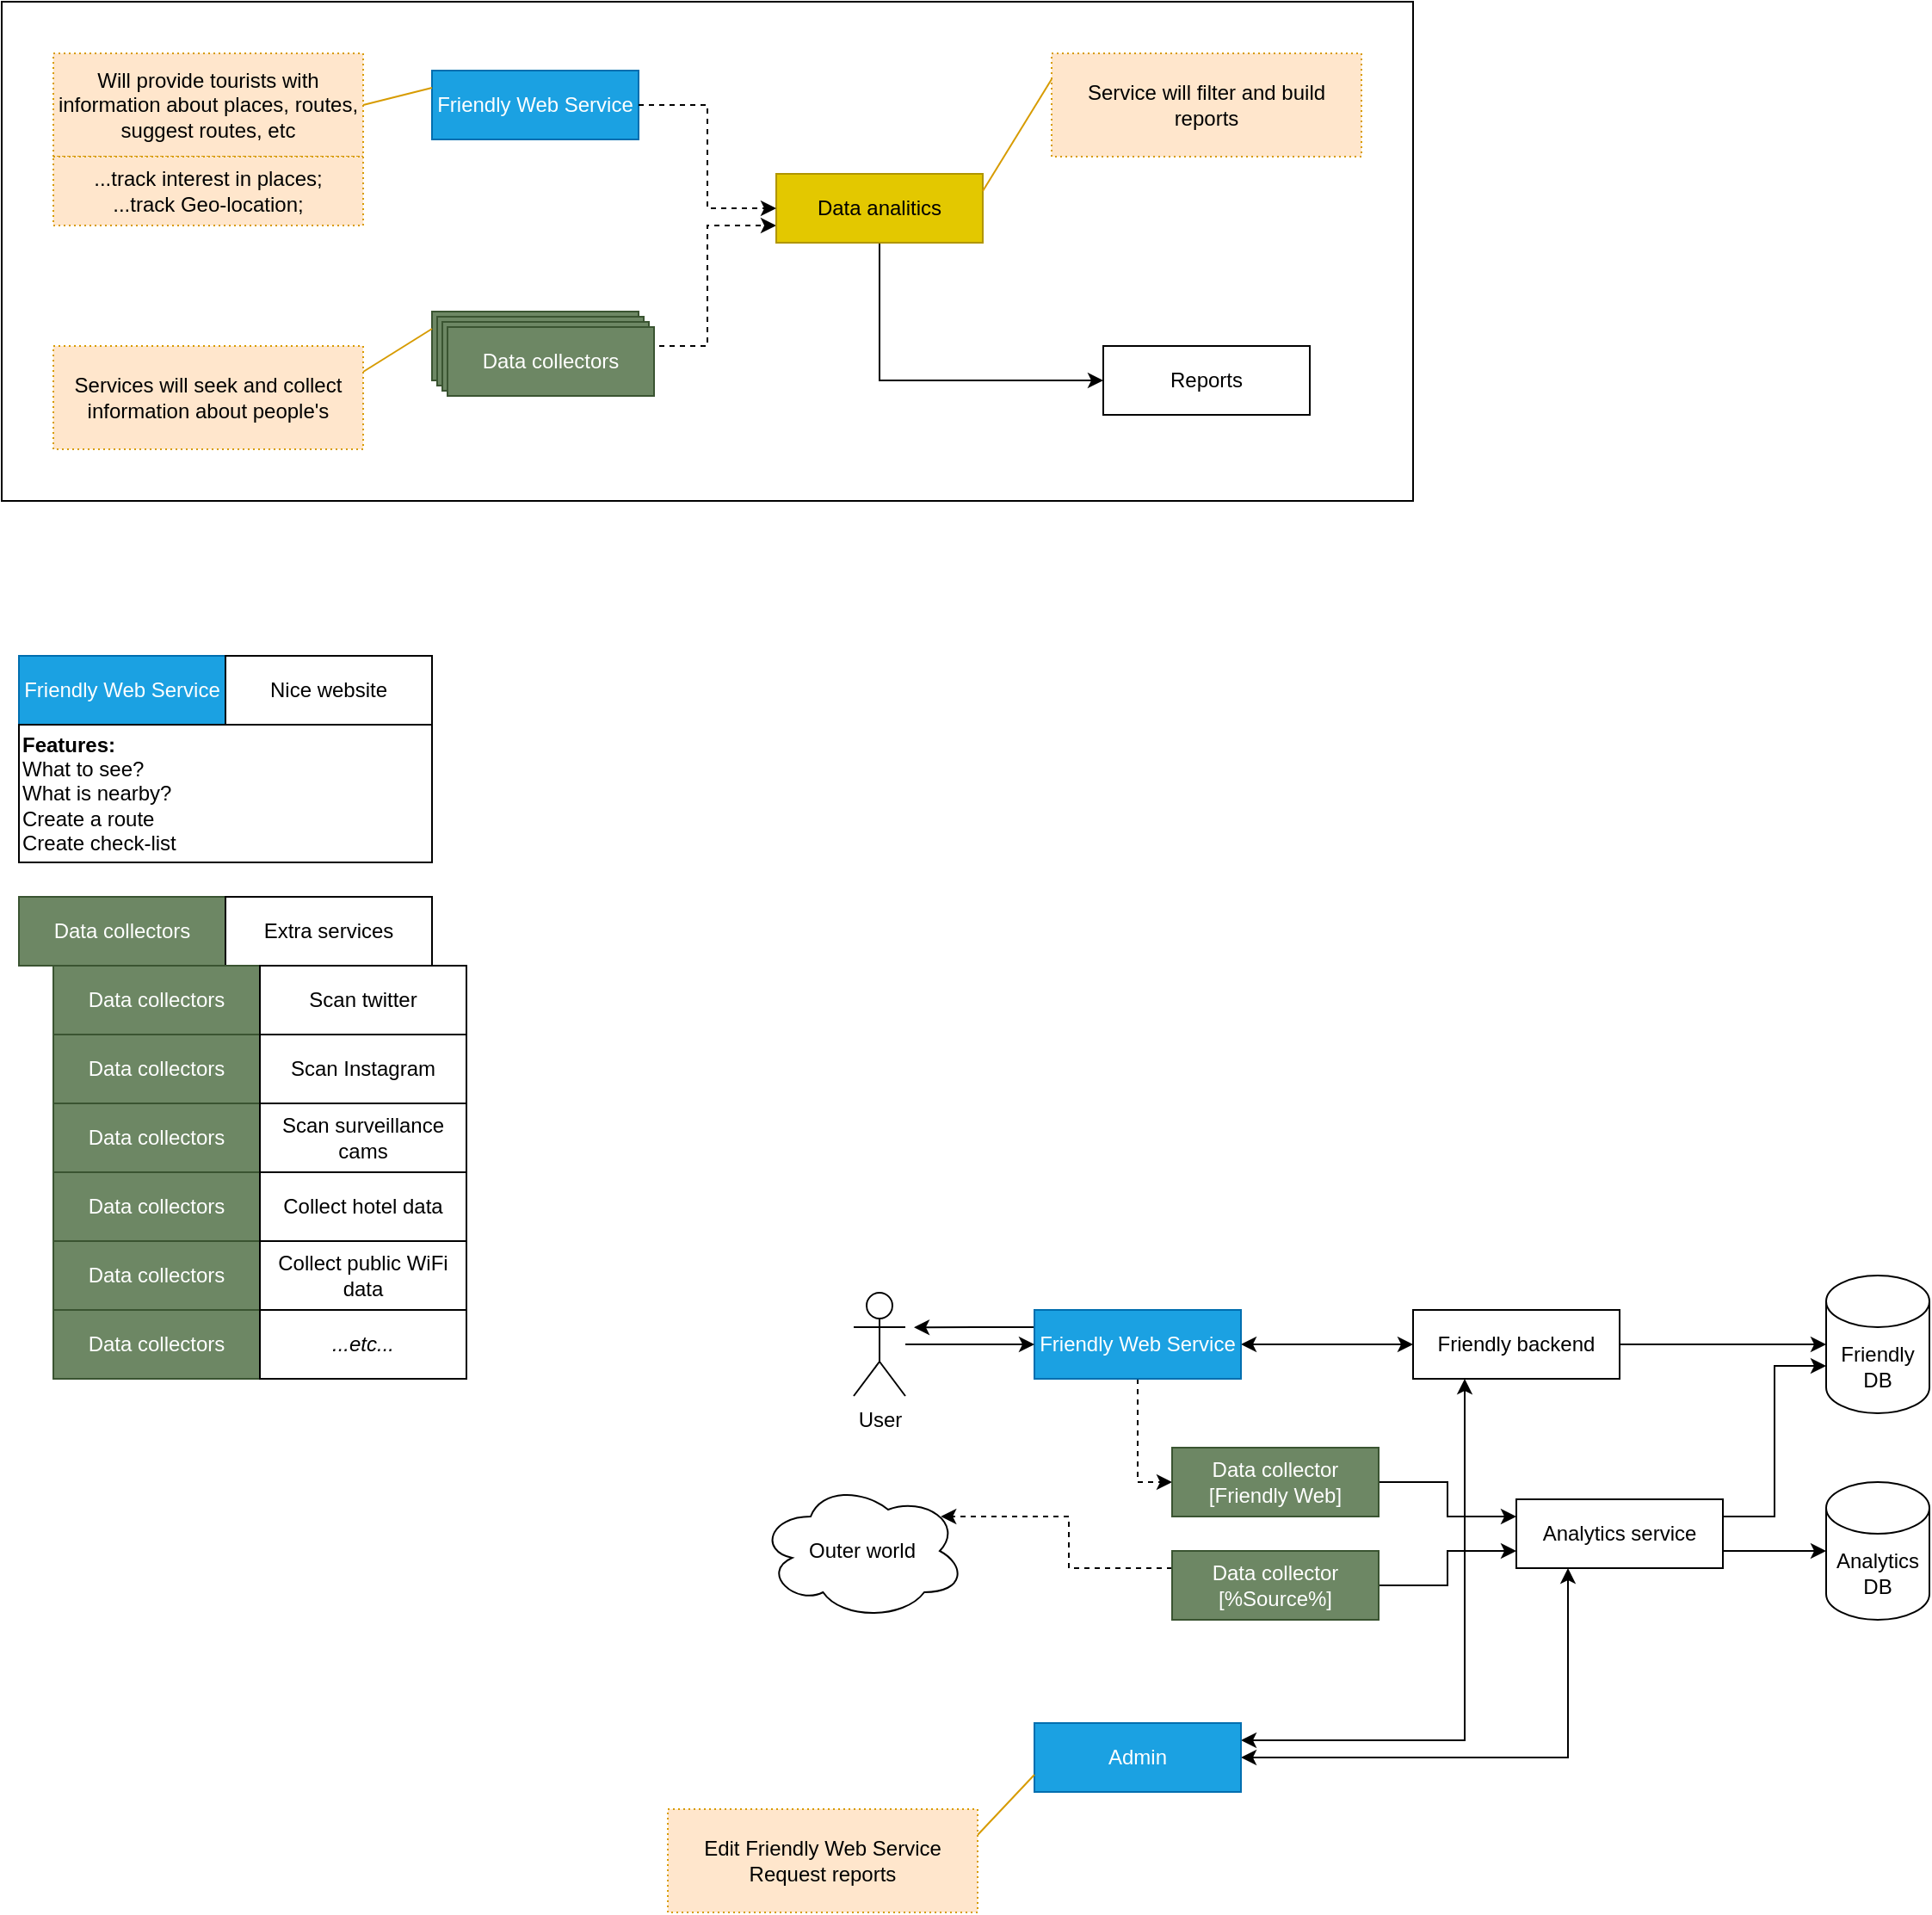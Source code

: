 <mxfile version="21.2.1" type="device">
  <diagram name="Page-1" id="byq_reNjxhK5hD44MmeP">
    <mxGraphModel dx="1702" dy="1611" grid="1" gridSize="10" guides="1" tooltips="1" connect="1" arrows="1" fold="1" page="1" pageScale="1" pageWidth="827" pageHeight="1169" math="0" shadow="0">
      <root>
        <mxCell id="0" />
        <mxCell id="1" parent="0" />
        <mxCell id="Gf0gcHJ9fhxju2sZu1Ag-28" value="" style="rounded=0;whiteSpace=wrap;html=1;fillColor=none;container=0;" vertex="1" parent="1">
          <mxGeometry x="-800" y="-1160" width="820" height="290" as="geometry" />
        </mxCell>
        <mxCell id="Gf0gcHJ9fhxju2sZu1Ag-3" value="Data collectors" style="rounded=0;whiteSpace=wrap;html=1;fillColor=#6d8764;strokeColor=#3A5431;fontColor=#ffffff;container=0;" vertex="1" parent="1">
          <mxGeometry x="-550" y="-980" width="120" height="40" as="geometry" />
        </mxCell>
        <mxCell id="Gf0gcHJ9fhxju2sZu1Ag-1" value="Friendly Web Service " style="rounded=0;whiteSpace=wrap;html=1;fillColor=#1ba1e2;strokeColor=#006EAF;fontColor=#ffffff;container=0;" vertex="1" parent="1">
          <mxGeometry x="-550" y="-1120" width="120" height="40" as="geometry" />
        </mxCell>
        <mxCell id="Gf0gcHJ9fhxju2sZu1Ag-4" value="Data collectors" style="rounded=0;whiteSpace=wrap;html=1;fillColor=#6d8764;strokeColor=#3A5431;fontColor=#ffffff;container=0;" vertex="1" parent="1">
          <mxGeometry x="-547" y="-977" width="120" height="40" as="geometry" />
        </mxCell>
        <mxCell id="Gf0gcHJ9fhxju2sZu1Ag-5" value="Data collectors" style="rounded=0;whiteSpace=wrap;html=1;fillColor=#6d8764;strokeColor=#3A5431;fontColor=#ffffff;container=0;" vertex="1" parent="1">
          <mxGeometry x="-544" y="-974" width="120" height="40" as="geometry" />
        </mxCell>
        <mxCell id="Gf0gcHJ9fhxju2sZu1Ag-10" style="edgeStyle=orthogonalEdgeStyle;rounded=0;orthogonalLoop=1;jettySize=auto;html=1;entryX=0;entryY=0.75;entryDx=0;entryDy=0;dashed=1;" edge="1" parent="1" source="Gf0gcHJ9fhxju2sZu1Ag-3" target="Gf0gcHJ9fhxju2sZu1Ag-7">
          <mxGeometry relative="1" as="geometry" />
        </mxCell>
        <mxCell id="Gf0gcHJ9fhxju2sZu1Ag-6" value="Data collectors" style="rounded=0;whiteSpace=wrap;html=1;fillColor=#6d8764;strokeColor=#3A5431;fontColor=#ffffff;container=0;" vertex="1" parent="1">
          <mxGeometry x="-541" y="-971" width="120" height="40" as="geometry" />
        </mxCell>
        <mxCell id="Gf0gcHJ9fhxju2sZu1Ag-93" style="edgeStyle=orthogonalEdgeStyle;rounded=0;orthogonalLoop=1;jettySize=auto;html=1;exitX=0.5;exitY=1;exitDx=0;exitDy=0;entryX=0;entryY=0.5;entryDx=0;entryDy=0;" edge="1" parent="1" source="Gf0gcHJ9fhxju2sZu1Ag-7" target="Gf0gcHJ9fhxju2sZu1Ag-92">
          <mxGeometry relative="1" as="geometry" />
        </mxCell>
        <mxCell id="Gf0gcHJ9fhxju2sZu1Ag-7" value="Data analitics" style="rounded=0;whiteSpace=wrap;html=1;fillColor=#e3c800;strokeColor=#B09500;fontColor=#000000;container=0;" vertex="1" parent="1">
          <mxGeometry x="-350" y="-1060" width="120" height="40" as="geometry" />
        </mxCell>
        <mxCell id="Gf0gcHJ9fhxju2sZu1Ag-8" style="edgeStyle=orthogonalEdgeStyle;rounded=0;orthogonalLoop=1;jettySize=auto;html=1;exitX=1;exitY=0.5;exitDx=0;exitDy=0;entryX=0;entryY=0.5;entryDx=0;entryDy=0;dashed=1;" edge="1" parent="1" source="Gf0gcHJ9fhxju2sZu1Ag-1" target="Gf0gcHJ9fhxju2sZu1Ag-7">
          <mxGeometry relative="1" as="geometry" />
        </mxCell>
        <mxCell id="Gf0gcHJ9fhxju2sZu1Ag-22" style="rounded=0;orthogonalLoop=1;jettySize=auto;html=1;exitX=1;exitY=0.5;exitDx=0;exitDy=0;entryX=0;entryY=0.25;entryDx=0;entryDy=0;strokeColor=#D79B00;endArrow=none;endFill=0;" edge="1" parent="1" source="Gf0gcHJ9fhxju2sZu1Ag-20" target="Gf0gcHJ9fhxju2sZu1Ag-1">
          <mxGeometry relative="1" as="geometry" />
        </mxCell>
        <mxCell id="Gf0gcHJ9fhxju2sZu1Ag-20" value="Will provide tourists with information about places, routes, suggest routes, etc" style="rounded=0;whiteSpace=wrap;html=1;dashed=1;dashPattern=1 2;fillColor=#ffe6cc;strokeColor=#d79b00;container=0;" vertex="1" parent="1">
          <mxGeometry x="-770" y="-1130" width="180" height="60" as="geometry" />
        </mxCell>
        <mxCell id="Gf0gcHJ9fhxju2sZu1Ag-21" value="&lt;div&gt;...track interest in places;&lt;/div&gt;&lt;div&gt;...track Geo-location;&lt;br&gt; &lt;/div&gt;" style="rounded=0;whiteSpace=wrap;html=1;dashed=1;dashPattern=1 2;fillColor=#ffe6cc;strokeColor=#d79b00;container=0;" vertex="1" parent="1">
          <mxGeometry x="-770" y="-1070" width="180" height="40" as="geometry" />
        </mxCell>
        <mxCell id="Gf0gcHJ9fhxju2sZu1Ag-24" style="rounded=0;orthogonalLoop=1;jettySize=auto;html=1;exitX=1;exitY=0.25;exitDx=0;exitDy=0;entryX=0;entryY=0.25;entryDx=0;entryDy=0;endArrow=none;endFill=0;strokeColor=#D79B00;" edge="1" parent="1" source="Gf0gcHJ9fhxju2sZu1Ag-23" target="Gf0gcHJ9fhxju2sZu1Ag-3">
          <mxGeometry relative="1" as="geometry" />
        </mxCell>
        <mxCell id="Gf0gcHJ9fhxju2sZu1Ag-23" value="Services will seek and collect information about people&#39;s" style="rounded=0;whiteSpace=wrap;html=1;dashed=1;dashPattern=1 2;fillColor=#ffe6cc;strokeColor=#d79b00;container=0;" vertex="1" parent="1">
          <mxGeometry x="-770" y="-960" width="180" height="60" as="geometry" />
        </mxCell>
        <mxCell id="Gf0gcHJ9fhxju2sZu1Ag-25" value="Service will filter and build reports" style="rounded=0;whiteSpace=wrap;html=1;dashed=1;dashPattern=1 2;fillColor=#ffe6cc;strokeColor=#d79b00;container=0;" vertex="1" parent="1">
          <mxGeometry x="-190" y="-1130" width="180" height="60" as="geometry" />
        </mxCell>
        <mxCell id="Gf0gcHJ9fhxju2sZu1Ag-27" style="rounded=0;orthogonalLoop=1;jettySize=auto;html=1;exitX=1;exitY=0.25;exitDx=0;exitDy=0;entryX=0;entryY=0.25;entryDx=0;entryDy=0;endArrow=none;endFill=0;strokeColor=#D79B00;" edge="1" parent="1" source="Gf0gcHJ9fhxju2sZu1Ag-7" target="Gf0gcHJ9fhxju2sZu1Ag-25">
          <mxGeometry relative="1" as="geometry" />
        </mxCell>
        <mxCell id="Gf0gcHJ9fhxju2sZu1Ag-30" value="Friendly Web Service " style="rounded=0;whiteSpace=wrap;html=1;fillColor=#1ba1e2;strokeColor=#006EAF;fontColor=#ffffff;container=0;" vertex="1" parent="1">
          <mxGeometry x="-790" y="-780" width="120" height="40" as="geometry" />
        </mxCell>
        <mxCell id="Gf0gcHJ9fhxju2sZu1Ag-31" value="Nice website" style="rounded=0;whiteSpace=wrap;html=1;" vertex="1" parent="1">
          <mxGeometry x="-670" y="-780" width="120" height="40" as="geometry" />
        </mxCell>
        <mxCell id="Gf0gcHJ9fhxju2sZu1Ag-32" value="&lt;div align=&quot;left&quot;&gt;&lt;b&gt;Features:&lt;/b&gt;&lt;/div&gt;&lt;div align=&quot;left&quot;&gt;What to see?&lt;/div&gt;&lt;div align=&quot;left&quot;&gt;What is nearby?&lt;/div&gt;&lt;div align=&quot;left&quot;&gt;Create a route&lt;br&gt;&lt;/div&gt;&lt;div align=&quot;left&quot;&gt;Create check-list &lt;br&gt;&lt;/div&gt;" style="rounded=0;whiteSpace=wrap;html=1;align=left;" vertex="1" parent="1">
          <mxGeometry x="-790" y="-740" width="240" height="80" as="geometry" />
        </mxCell>
        <mxCell id="Gf0gcHJ9fhxju2sZu1Ag-33" value="Data collectors" style="rounded=0;whiteSpace=wrap;html=1;fillColor=#6d8764;strokeColor=#3A5431;fontColor=#ffffff;container=0;" vertex="1" parent="1">
          <mxGeometry x="-790" y="-640" width="120" height="40" as="geometry" />
        </mxCell>
        <mxCell id="Gf0gcHJ9fhxju2sZu1Ag-34" value="Extra services" style="rounded=0;whiteSpace=wrap;html=1;" vertex="1" parent="1">
          <mxGeometry x="-670" y="-640" width="120" height="40" as="geometry" />
        </mxCell>
        <mxCell id="Gf0gcHJ9fhxju2sZu1Ag-36" value="Data collectors" style="rounded=0;whiteSpace=wrap;html=1;fillColor=#6d8764;strokeColor=#3A5431;fontColor=#ffffff;container=0;" vertex="1" parent="1">
          <mxGeometry x="-770" y="-600" width="120" height="40" as="geometry" />
        </mxCell>
        <mxCell id="Gf0gcHJ9fhxju2sZu1Ag-37" value="Scan twitter" style="rounded=0;whiteSpace=wrap;html=1;" vertex="1" parent="1">
          <mxGeometry x="-650" y="-600" width="120" height="40" as="geometry" />
        </mxCell>
        <mxCell id="Gf0gcHJ9fhxju2sZu1Ag-41" value="Data collectors" style="rounded=0;whiteSpace=wrap;html=1;fillColor=#6d8764;strokeColor=#3A5431;fontColor=#ffffff;container=0;" vertex="1" parent="1">
          <mxGeometry x="-770" y="-560" width="120" height="40" as="geometry" />
        </mxCell>
        <mxCell id="Gf0gcHJ9fhxju2sZu1Ag-42" value="Scan Instagram" style="rounded=0;whiteSpace=wrap;html=1;" vertex="1" parent="1">
          <mxGeometry x="-650" y="-560" width="120" height="40" as="geometry" />
        </mxCell>
        <mxCell id="Gf0gcHJ9fhxju2sZu1Ag-43" value="Data collectors" style="rounded=0;whiteSpace=wrap;html=1;fillColor=#6d8764;strokeColor=#3A5431;fontColor=#ffffff;container=0;" vertex="1" parent="1">
          <mxGeometry x="-770" y="-520" width="120" height="40" as="geometry" />
        </mxCell>
        <mxCell id="Gf0gcHJ9fhxju2sZu1Ag-44" value="Scan surveillance cams" style="rounded=0;whiteSpace=wrap;html=1;" vertex="1" parent="1">
          <mxGeometry x="-650" y="-520" width="120" height="40" as="geometry" />
        </mxCell>
        <mxCell id="Gf0gcHJ9fhxju2sZu1Ag-45" value="Data collectors" style="rounded=0;whiteSpace=wrap;html=1;fillColor=#6d8764;strokeColor=#3A5431;fontColor=#ffffff;container=0;" vertex="1" parent="1">
          <mxGeometry x="-770" y="-480" width="120" height="40" as="geometry" />
        </mxCell>
        <mxCell id="Gf0gcHJ9fhxju2sZu1Ag-46" value="Collect hotel data" style="rounded=0;whiteSpace=wrap;html=1;" vertex="1" parent="1">
          <mxGeometry x="-650" y="-480" width="120" height="40" as="geometry" />
        </mxCell>
        <mxCell id="Gf0gcHJ9fhxju2sZu1Ag-47" value="Data collectors" style="rounded=0;whiteSpace=wrap;html=1;fillColor=#6d8764;strokeColor=#3A5431;fontColor=#ffffff;container=0;" vertex="1" parent="1">
          <mxGeometry x="-770" y="-440" width="120" height="40" as="geometry" />
        </mxCell>
        <mxCell id="Gf0gcHJ9fhxju2sZu1Ag-48" value="Collect public WiFi data" style="rounded=0;whiteSpace=wrap;html=1;" vertex="1" parent="1">
          <mxGeometry x="-650" y="-440" width="120" height="40" as="geometry" />
        </mxCell>
        <mxCell id="Gf0gcHJ9fhxju2sZu1Ag-54" value="Data collectors" style="rounded=0;whiteSpace=wrap;html=1;fillColor=#6d8764;strokeColor=#3A5431;fontColor=#ffffff;container=0;" vertex="1" parent="1">
          <mxGeometry x="-770" y="-400" width="120" height="40" as="geometry" />
        </mxCell>
        <mxCell id="Gf0gcHJ9fhxju2sZu1Ag-55" value="&lt;i&gt;...etc...&lt;/i&gt;" style="rounded=0;whiteSpace=wrap;html=1;" vertex="1" parent="1">
          <mxGeometry x="-650" y="-400" width="120" height="40" as="geometry" />
        </mxCell>
        <mxCell id="Gf0gcHJ9fhxju2sZu1Ag-58" style="edgeStyle=orthogonalEdgeStyle;rounded=0;orthogonalLoop=1;jettySize=auto;html=1;exitX=0.5;exitY=1;exitDx=0;exitDy=0;entryX=0;entryY=0.5;entryDx=0;entryDy=0;dashed=1;" edge="1" parent="1" source="Gf0gcHJ9fhxju2sZu1Ag-56" target="Gf0gcHJ9fhxju2sZu1Ag-57">
          <mxGeometry relative="1" as="geometry" />
        </mxCell>
        <mxCell id="Gf0gcHJ9fhxju2sZu1Ag-74" style="edgeStyle=orthogonalEdgeStyle;rounded=0;orthogonalLoop=1;jettySize=auto;html=1;exitX=0;exitY=0.25;exitDx=0;exitDy=0;" edge="1" parent="1" source="Gf0gcHJ9fhxju2sZu1Ag-56">
          <mxGeometry relative="1" as="geometry">
            <mxPoint x="-270" y="-389.889" as="targetPoint" />
          </mxGeometry>
        </mxCell>
        <mxCell id="Gf0gcHJ9fhxju2sZu1Ag-79" style="edgeStyle=orthogonalEdgeStyle;rounded=0;orthogonalLoop=1;jettySize=auto;html=1;exitX=1;exitY=0.5;exitDx=0;exitDy=0;entryX=0;entryY=0.5;entryDx=0;entryDy=0;startArrow=classic;startFill=1;" edge="1" parent="1" source="Gf0gcHJ9fhxju2sZu1Ag-56" target="Gf0gcHJ9fhxju2sZu1Ag-60">
          <mxGeometry relative="1" as="geometry" />
        </mxCell>
        <mxCell id="Gf0gcHJ9fhxju2sZu1Ag-56" value="Friendly Web Service " style="rounded=0;whiteSpace=wrap;html=1;fillColor=#1ba1e2;strokeColor=#006EAF;fontColor=#ffffff;container=0;" vertex="1" parent="1">
          <mxGeometry x="-200" y="-400" width="120" height="40" as="geometry" />
        </mxCell>
        <mxCell id="Gf0gcHJ9fhxju2sZu1Ag-80" style="edgeStyle=orthogonalEdgeStyle;rounded=0;orthogonalLoop=1;jettySize=auto;html=1;exitX=1;exitY=0.5;exitDx=0;exitDy=0;entryX=0;entryY=0.25;entryDx=0;entryDy=0;" edge="1" parent="1" source="Gf0gcHJ9fhxju2sZu1Ag-57" target="Gf0gcHJ9fhxju2sZu1Ag-62">
          <mxGeometry relative="1" as="geometry" />
        </mxCell>
        <mxCell id="Gf0gcHJ9fhxju2sZu1Ag-57" value="&lt;div&gt;Data collector&lt;/div&gt;&lt;div&gt;[Friendly Web]&lt;br&gt;&lt;/div&gt;" style="rounded=0;whiteSpace=wrap;html=1;fillColor=#6d8764;strokeColor=#3A5431;fontColor=#ffffff;container=0;" vertex="1" parent="1">
          <mxGeometry x="-120" y="-320" width="120" height="40" as="geometry" />
        </mxCell>
        <mxCell id="Gf0gcHJ9fhxju2sZu1Ag-84" style="edgeStyle=orthogonalEdgeStyle;rounded=0;orthogonalLoop=1;jettySize=auto;html=1;exitX=1;exitY=0.5;exitDx=0;exitDy=0;entryX=0;entryY=0.5;entryDx=0;entryDy=0;entryPerimeter=0;" edge="1" parent="1" source="Gf0gcHJ9fhxju2sZu1Ag-60" target="Gf0gcHJ9fhxju2sZu1Ag-83">
          <mxGeometry relative="1" as="geometry" />
        </mxCell>
        <mxCell id="Gf0gcHJ9fhxju2sZu1Ag-60" value="Friendly backend" style="rounded=0;whiteSpace=wrap;html=1;" vertex="1" parent="1">
          <mxGeometry x="20" y="-400" width="120" height="40" as="geometry" />
        </mxCell>
        <mxCell id="Gf0gcHJ9fhxju2sZu1Ag-87" style="edgeStyle=orthogonalEdgeStyle;rounded=0;orthogonalLoop=1;jettySize=auto;html=1;exitX=1;exitY=0.75;exitDx=0;exitDy=0;entryX=0;entryY=0.5;entryDx=0;entryDy=0;entryPerimeter=0;" edge="1" parent="1" source="Gf0gcHJ9fhxju2sZu1Ag-62" target="Gf0gcHJ9fhxju2sZu1Ag-85">
          <mxGeometry relative="1" as="geometry" />
        </mxCell>
        <mxCell id="Gf0gcHJ9fhxju2sZu1Ag-88" style="edgeStyle=orthogonalEdgeStyle;rounded=0;orthogonalLoop=1;jettySize=auto;html=1;exitX=1;exitY=0.25;exitDx=0;exitDy=0;entryX=0;entryY=0;entryDx=0;entryDy=52.5;entryPerimeter=0;" edge="1" parent="1" source="Gf0gcHJ9fhxju2sZu1Ag-62" target="Gf0gcHJ9fhxju2sZu1Ag-83">
          <mxGeometry relative="1" as="geometry" />
        </mxCell>
        <mxCell id="Gf0gcHJ9fhxju2sZu1Ag-62" value="Analytics service" style="rounded=0;whiteSpace=wrap;html=1;" vertex="1" parent="1">
          <mxGeometry x="80" y="-290" width="120" height="40" as="geometry" />
        </mxCell>
        <mxCell id="Gf0gcHJ9fhxju2sZu1Ag-70" style="edgeStyle=orthogonalEdgeStyle;rounded=0;orthogonalLoop=1;jettySize=auto;html=1;exitX=0;exitY=0.25;exitDx=0;exitDy=0;entryX=0.88;entryY=0.25;entryDx=0;entryDy=0;entryPerimeter=0;dashed=1;" edge="1" parent="1" source="Gf0gcHJ9fhxju2sZu1Ag-66" target="Gf0gcHJ9fhxju2sZu1Ag-69">
          <mxGeometry relative="1" as="geometry" />
        </mxCell>
        <mxCell id="Gf0gcHJ9fhxju2sZu1Ag-81" style="edgeStyle=orthogonalEdgeStyle;rounded=0;orthogonalLoop=1;jettySize=auto;html=1;entryX=0;entryY=0.75;entryDx=0;entryDy=0;" edge="1" parent="1" source="Gf0gcHJ9fhxju2sZu1Ag-66" target="Gf0gcHJ9fhxju2sZu1Ag-62">
          <mxGeometry relative="1" as="geometry" />
        </mxCell>
        <mxCell id="Gf0gcHJ9fhxju2sZu1Ag-66" value="&lt;div&gt;Data collector&lt;/div&gt;&lt;div&gt;[%Source%]&lt;/div&gt;" style="rounded=0;whiteSpace=wrap;html=1;fillColor=#6d8764;strokeColor=#3A5431;fontColor=#ffffff;container=0;" vertex="1" parent="1">
          <mxGeometry x="-120" y="-260" width="120" height="40" as="geometry" />
        </mxCell>
        <mxCell id="Gf0gcHJ9fhxju2sZu1Ag-69" value="Outer world" style="ellipse;shape=cloud;whiteSpace=wrap;html=1;" vertex="1" parent="1">
          <mxGeometry x="-360" y="-300" width="120" height="80" as="geometry" />
        </mxCell>
        <mxCell id="Gf0gcHJ9fhxju2sZu1Ag-75" style="edgeStyle=orthogonalEdgeStyle;rounded=0;orthogonalLoop=1;jettySize=auto;html=1;entryX=0;entryY=0.5;entryDx=0;entryDy=0;" edge="1" parent="1" source="Gf0gcHJ9fhxju2sZu1Ag-71" target="Gf0gcHJ9fhxju2sZu1Ag-56">
          <mxGeometry relative="1" as="geometry" />
        </mxCell>
        <mxCell id="Gf0gcHJ9fhxju2sZu1Ag-71" value="User" style="shape=umlActor;verticalLabelPosition=bottom;verticalAlign=top;html=1;outlineConnect=0;" vertex="1" parent="1">
          <mxGeometry x="-305" y="-410" width="30" height="60" as="geometry" />
        </mxCell>
        <mxCell id="Gf0gcHJ9fhxju2sZu1Ag-77" style="edgeStyle=orthogonalEdgeStyle;rounded=0;orthogonalLoop=1;jettySize=auto;html=1;exitX=1;exitY=0.25;exitDx=0;exitDy=0;entryX=0.25;entryY=1;entryDx=0;entryDy=0;startArrow=classic;startFill=1;" edge="1" parent="1" source="Gf0gcHJ9fhxju2sZu1Ag-76" target="Gf0gcHJ9fhxju2sZu1Ag-60">
          <mxGeometry relative="1" as="geometry" />
        </mxCell>
        <mxCell id="Gf0gcHJ9fhxju2sZu1Ag-82" style="edgeStyle=orthogonalEdgeStyle;rounded=0;orthogonalLoop=1;jettySize=auto;html=1;exitX=1;exitY=0.5;exitDx=0;exitDy=0;entryX=0.25;entryY=1;entryDx=0;entryDy=0;startArrow=classic;startFill=1;" edge="1" parent="1" source="Gf0gcHJ9fhxju2sZu1Ag-76" target="Gf0gcHJ9fhxju2sZu1Ag-62">
          <mxGeometry relative="1" as="geometry" />
        </mxCell>
        <mxCell id="Gf0gcHJ9fhxju2sZu1Ag-76" value="Admin" style="rounded=0;whiteSpace=wrap;html=1;fillColor=#1ba1e2;strokeColor=#006EAF;fontColor=#ffffff;container=0;" vertex="1" parent="1">
          <mxGeometry x="-200" y="-160" width="120" height="40" as="geometry" />
        </mxCell>
        <mxCell id="Gf0gcHJ9fhxju2sZu1Ag-83" value="&lt;div&gt;Friendly&lt;/div&gt;&lt;div&gt;DB&lt;br&gt;&lt;/div&gt;" style="shape=cylinder3;whiteSpace=wrap;html=1;boundedLbl=1;backgroundOutline=1;size=15;" vertex="1" parent="1">
          <mxGeometry x="260" y="-420" width="60" height="80" as="geometry" />
        </mxCell>
        <mxCell id="Gf0gcHJ9fhxju2sZu1Ag-85" value="&lt;div&gt;Analytics&lt;/div&gt;&lt;div&gt;DB&lt;br&gt; &lt;/div&gt;" style="shape=cylinder3;whiteSpace=wrap;html=1;boundedLbl=1;backgroundOutline=1;size=15;" vertex="1" parent="1">
          <mxGeometry x="260" y="-300" width="60" height="80" as="geometry" />
        </mxCell>
        <mxCell id="Gf0gcHJ9fhxju2sZu1Ag-90" style="rounded=0;orthogonalLoop=1;jettySize=auto;html=1;exitX=1;exitY=0.25;exitDx=0;exitDy=0;entryX=0;entryY=0.75;entryDx=0;entryDy=0;strokeColor=#D79B00;endArrow=none;endFill=0;" edge="1" parent="1" source="Gf0gcHJ9fhxju2sZu1Ag-89" target="Gf0gcHJ9fhxju2sZu1Ag-76">
          <mxGeometry relative="1" as="geometry" />
        </mxCell>
        <mxCell id="Gf0gcHJ9fhxju2sZu1Ag-89" value="&lt;div&gt;Edit Friendly Web Service&lt;/div&gt;&lt;div&gt;Request reports&lt;br&gt;&lt;/div&gt;" style="rounded=0;whiteSpace=wrap;html=1;dashed=1;dashPattern=1 2;fillColor=#ffe6cc;strokeColor=#d79b00;container=0;" vertex="1" parent="1">
          <mxGeometry x="-413" y="-110" width="180" height="60" as="geometry" />
        </mxCell>
        <mxCell id="Gf0gcHJ9fhxju2sZu1Ag-92" value="Reports" style="rounded=0;whiteSpace=wrap;html=1;" vertex="1" parent="1">
          <mxGeometry x="-160" y="-960" width="120" height="40" as="geometry" />
        </mxCell>
      </root>
    </mxGraphModel>
  </diagram>
</mxfile>
